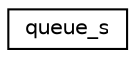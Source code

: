 digraph "Graphical Class Hierarchy"
{
 // LATEX_PDF_SIZE
  edge [fontname="Helvetica",fontsize="10",labelfontname="Helvetica",labelfontsize="10"];
  node [fontname="Helvetica",fontsize="10",shape=record];
  rankdir="LR";
  Node0 [label="queue_s",height=0.2,width=0.4,color="black", fillcolor="white", style="filled",URL="$structqueue__s.html",tooltip="Structure representing a queue node. This structure represents a node in a queue. It contains a funct..."];
}
